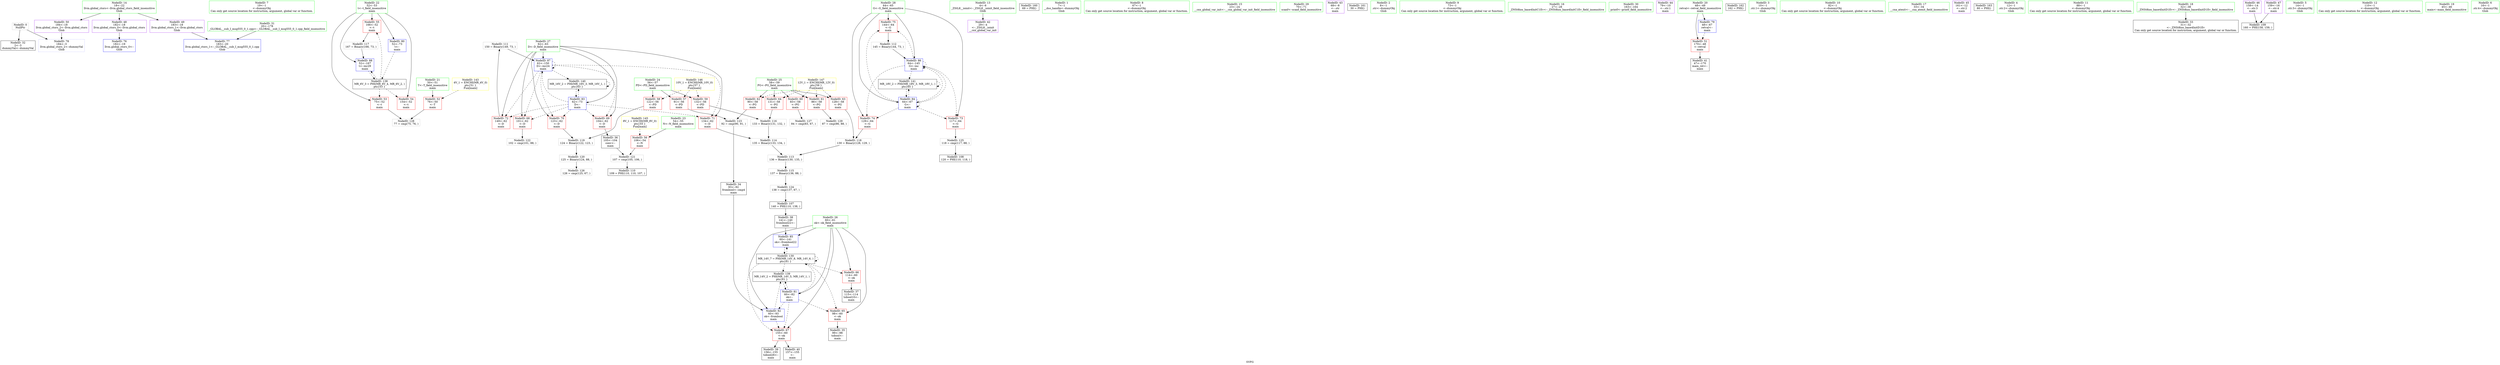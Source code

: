 digraph "SVFG" {
	label="SVFG";

	Node0x561caaa64560 [shape=record,color=grey,label="{NodeID: 0\nNullPtr}"];
	Node0x561caaa64560 -> Node0x561caaa7a290[style=solid];
	Node0x561caaa64560 -> Node0x561caaa7d960[style=solid];
	Node0x561caaa65520 [shape=record,color=green,label="{NodeID: 7\n19\<--1\n\<--dummyObj\nCan only get source location for instruction, argument, global var or function.}"];
	Node0x561caaa65330 [shape=record,color=green,label="{NodeID: 14\n18\<--22\nllvm.global_ctors\<--llvm.global_ctors_field_insensitive\nGlob }"];
	Node0x561caaa65330 -> Node0x561caaa7c010[style=solid];
	Node0x561caaa65330 -> Node0x561caaa7c110[style=solid];
	Node0x561caaa65330 -> Node0x561caaa7c210[style=solid];
	Node0x561caaa65d20 [shape=record,color=green,label="{NodeID: 21\n50\<--51\nT\<--T_field_insensitive\nmain\n}"];
	Node0x561caaa65d20 -> Node0x561caaa7c3e0[style=solid];
	Node0x561caaa80e30 [shape=record,color=grey,label="{NodeID: 111\n150 = Binary(149, 73, )\n}"];
	Node0x561caaa80e30 -> Node0x561caaa7e0e0[style=solid];
	Node0x561caaa79ef0 [shape=record,color=green,label="{NodeID: 28\n64\<--65\nG\<--G_field_insensitive\nmain\n}"];
	Node0x561caaa79ef0 -> Node0x561caaa7d4f0[style=solid];
	Node0x561caaa79ef0 -> Node0x561caaa7d5c0[style=solid];
	Node0x561caaa79ef0 -> Node0x561caaa7d690[style=solid];
	Node0x561caaa79ef0 -> Node0x561caaa7de70[style=solid];
	Node0x561caaa79ef0 -> Node0x561caaa7e010[style=solid];
	Node0x561caaa818b0 [shape=record,color=grey,label="{NodeID: 118\n130 = Binary(128, 129, )\n}"];
	Node0x561caaa818b0 -> Node0x561caaa81130[style=solid];
	Node0x561caaa7a560 [shape=record,color=black,label="{NodeID: 35\n99\<--98\ntobool\<--\nmain\n}"];
	Node0x561caaa7bb10 [shape=record,color=grey,label="{NodeID: 125\n118 = cmp(117, 88, )\n}"];
	Node0x561caaa7bb10 -> Node0x561caaa7fd10[style=solid];
	Node0x561caaa7ab10 [shape=record,color=purple,label="{NodeID: 42\n29\<--4\n\<--_ZStL8__ioinit\n__cxx_global_var_init\n}"];
	Node0x561caaa7c110 [shape=record,color=purple,label="{NodeID: 49\n183\<--18\nllvm.global_ctors_1\<--llvm.global_ctors\nGlob }"];
	Node0x561caaa7c110 -> Node0x561caaa7d860[style=solid];
	Node0x561caaa8a100 [shape=record,color=black,label="{NodeID: 139\nMR_14V_2 = PHI(MR_14V_5, MR_14V_1, )\npts\{61 \}\n}"];
	Node0x561caaa8a100 -> Node0x561caaa7dc00[style=dashed];
	Node0x561caaa7c720 [shape=record,color=red,label="{NodeID: 56\n106\<--54\n\<--N\nmain\n}"];
	Node0x561caaa7c720 -> Node0x561caaa81d30[style=solid];
	Node0x561caaa8bdc0 [shape=record,color=yellow,style=double,label="{NodeID: 146\n10V_1 = ENCHI(MR_10V_0)\npts\{57 \}\nFun[main]}"];
	Node0x561caaa8bdc0 -> Node0x561caaa7c7f0[style=dashed];
	Node0x561caaa8bdc0 -> Node0x561caaa7c8c0[style=dashed];
	Node0x561caaa8bdc0 -> Node0x561caaa7c990[style=dashed];
	Node0x561caaa7ccd0 [shape=record,color=red,label="{NodeID: 63\n128\<--58\n\<--PG\nmain\n}"];
	Node0x561caaa7ccd0 -> Node0x561caaa818b0[style=solid];
	Node0x561caaa7d280 [shape=record,color=red,label="{NodeID: 70\n123\<--62\n\<--D\nmain\n}"];
	Node0x561caaa7d280 -> Node0x561caaa81a30[style=solid];
	Node0x561caaa923d0 [shape=record,color=black,label="{NodeID: 160\n69 = PHI()\n}"];
	Node0x561caaa7d860 [shape=record,color=blue,label="{NodeID: 77\n183\<--20\nllvm.global_ctors_1\<--_GLOBAL__sub_I_msg555_0_1.cpp\nGlob }"];
	Node0x561caaa7de70 [shape=record,color=blue,label="{NodeID: 84\n64\<--67\nG\<--\nmain\n}"];
	Node0x561caaa7de70 -> Node0x561caaa7d4f0[style=dashed];
	Node0x561caaa7de70 -> Node0x561caaa7d5c0[style=dashed];
	Node0x561caaa7de70 -> Node0x561caaa7d690[style=dashed];
	Node0x561caaa7de70 -> Node0x561caaa7de70[style=dashed];
	Node0x561caaa7de70 -> Node0x561caaa7e010[style=dashed];
	Node0x561caaa7de70 -> Node0x561caaa8ab00[style=dashed];
	Node0x561caaa63670 [shape=record,color=green,label="{NodeID: 1\n7\<--1\n__dso_handle\<--dummyObj\nGlob }"];
	Node0x561caaa655b0 [shape=record,color=green,label="{NodeID: 8\n67\<--1\n\<--dummyObj\nCan only get source location for instruction, argument, global var or function.}"];
	Node0x561caaa649b0 [shape=record,color=green,label="{NodeID: 15\n23\<--24\n__cxx_global_var_init\<--__cxx_global_var_init_field_insensitive\n}"];
	Node0x561caaa65df0 [shape=record,color=green,label="{NodeID: 22\n52\<--53\nt\<--t_field_insensitive\nmain\n}"];
	Node0x561caaa65df0 -> Node0x561caaa7c4b0[style=solid];
	Node0x561caaa65df0 -> Node0x561caaa7c580[style=solid];
	Node0x561caaa65df0 -> Node0x561caaa7c650[style=solid];
	Node0x561caaa65df0 -> Node0x561caaa7db30[style=solid];
	Node0x561caaa65df0 -> Node0x561caaa7e1b0[style=solid];
	Node0x561caaa80fb0 [shape=record,color=grey,label="{NodeID: 112\n145 = Binary(144, 73, )\n}"];
	Node0x561caaa80fb0 -> Node0x561caaa7e010[style=solid];
	Node0x561caaa79fc0 [shape=record,color=green,label="{NodeID: 29\n70\<--71\nscanf\<--scanf_field_insensitive\n}"];
	Node0x561caaa81a30 [shape=record,color=grey,label="{NodeID: 119\n124 = Binary(122, 123, )\n}"];
	Node0x561caaa81a30 -> Node0x561caaa81bb0[style=solid];
	Node0x561caaa7a630 [shape=record,color=black,label="{NodeID: 36\n105\<--104\nconv\<--\nmain\n}"];
	Node0x561caaa7a630 -> Node0x561caaa81d30[style=solid];
	Node0x561caaa7bc90 [shape=record,color=grey,label="{NodeID: 126\n126 = cmp(125, 67, )\n}"];
	Node0x561caaa7abe0 [shape=record,color=purple,label="{NodeID: 43\n68\<--8\n\<--.str\nmain\n}"];
	Node0x561caaa7c210 [shape=record,color=purple,label="{NodeID: 50\n184\<--18\nllvm.global_ctors_2\<--llvm.global_ctors\nGlob }"];
	Node0x561caaa7c210 -> Node0x561caaa7d960[style=solid];
	Node0x561caaa8a600 [shape=record,color=black,label="{NodeID: 140\nMR_16V_2 = PHI(MR_16V_3, MR_16V_1, )\npts\{63 \}\n}"];
	Node0x561caaa8a600 -> Node0x561caaa7dda0[style=dashed];
	Node0x561caaa8a600 -> Node0x561caaa8a600[style=dashed];
	Node0x561caaa7c7f0 [shape=record,color=red,label="{NodeID: 57\n91\<--56\n\<--PD\nmain\n}"];
	Node0x561caaa7c7f0 -> Node0x561caaa7b810[style=solid];
	Node0x561caaa8bea0 [shape=record,color=yellow,style=double,label="{NodeID: 147\n12V_1 = ENCHI(MR_12V_0)\npts\{59 \}\nFun[main]}"];
	Node0x561caaa8bea0 -> Node0x561caaa7ca60[style=dashed];
	Node0x561caaa8bea0 -> Node0x561caaa7cb30[style=dashed];
	Node0x561caaa8bea0 -> Node0x561caaa7cc00[style=dashed];
	Node0x561caaa8bea0 -> Node0x561caaa7ccd0[style=dashed];
	Node0x561caaa8bea0 -> Node0x561caaa7cda0[style=dashed];
	Node0x561caaa7cda0 [shape=record,color=red,label="{NodeID: 64\n131\<--58\n\<--PG\nmain\n}"];
	Node0x561caaa7cda0 -> Node0x561caaa815b0[style=solid];
	Node0x561caaa7d350 [shape=record,color=red,label="{NodeID: 71\n134\<--62\n\<--D\nmain\n}"];
	Node0x561caaa7d350 -> Node0x561caaa812b0[style=solid];
	Node0x561caaa924d0 [shape=record,color=black,label="{NodeID: 161\n30 = PHI()\n}"];
	Node0x561caaa7d960 [shape=record,color=blue, style = dotted,label="{NodeID: 78\n184\<--3\nllvm.global_ctors_2\<--dummyVal\nGlob }"];
	Node0x561caaa7df40 [shape=record,color=blue,label="{NodeID: 85\n60\<--141\nok\<--frombool22\nmain\n}"];
	Node0x561caaa7df40 -> Node0x561caaa87400[style=dashed];
	Node0x561caaa648c0 [shape=record,color=green,label="{NodeID: 2\n8\<--1\n.str\<--dummyObj\nGlob }"];
	Node0x561caaa64d10 [shape=record,color=green,label="{NodeID: 9\n73\<--1\n\<--dummyObj\nCan only get source location for instruction, argument, global var or function.}"];
	Node0x561caaa64a80 [shape=record,color=green,label="{NodeID: 16\n27\<--28\n_ZNSt8ios_base4InitC1Ev\<--_ZNSt8ios_base4InitC1Ev_field_insensitive\n}"];
	Node0x561caaa79ae0 [shape=record,color=green,label="{NodeID: 23\n54\<--55\nN\<--N_field_insensitive\nmain\n}"];
	Node0x561caaa79ae0 -> Node0x561caaa7c720[style=solid];
	Node0x561caaa81130 [shape=record,color=grey,label="{NodeID: 113\n136 = Binary(130, 135, )\n}"];
	Node0x561caaa81130 -> Node0x561caaa81430[style=solid];
	Node0x561caaa7a090 [shape=record,color=green,label="{NodeID: 30\n163\<--164\nprintf\<--printf_field_insensitive\n}"];
	Node0x561caaa81bb0 [shape=record,color=grey,label="{NodeID: 120\n125 = Binary(124, 88, )\n}"];
	Node0x561caaa81bb0 -> Node0x561caaa7bc90[style=solid];
	Node0x561caaa7a700 [shape=record,color=black,label="{NodeID: 37\n115\<--114\ntobool10\<--\nmain\n}"];
	Node0x561caaa7be10 [shape=record,color=grey,label="{NodeID: 127\n84 = cmp(83, 67, )\n}"];
	Node0x561caaa7acb0 [shape=record,color=purple,label="{NodeID: 44\n79\<--10\n\<--.str.1\nmain\n}"];
	Node0x561caaa7c310 [shape=record,color=red,label="{NodeID: 51\n170\<--48\n\<--retval\nmain\n}"];
	Node0x561caaa7c310 -> Node0x561caaa7aa40[style=solid];
	Node0x561caaa8ab00 [shape=record,color=black,label="{NodeID: 141\nMR_18V_2 = PHI(MR_18V_3, MR_18V_1, )\npts\{65 \}\n}"];
	Node0x561caaa8ab00 -> Node0x561caaa7de70[style=dashed];
	Node0x561caaa8ab00 -> Node0x561caaa8ab00[style=dashed];
	Node0x561caaa7c8c0 [shape=record,color=red,label="{NodeID: 58\n122\<--56\n\<--PD\nmain\n}"];
	Node0x561caaa7c8c0 -> Node0x561caaa81a30[style=solid];
	Node0x561caaa7ce70 [shape=record,color=red,label="{NodeID: 65\n98\<--60\n\<--ok\nmain\n}"];
	Node0x561caaa7ce70 -> Node0x561caaa7a560[style=solid];
	Node0x561caaa7d420 [shape=record,color=red,label="{NodeID: 72\n149\<--62\n\<--D\nmain\n}"];
	Node0x561caaa7d420 -> Node0x561caaa80e30[style=solid];
	Node0x561caaa925d0 [shape=record,color=black,label="{NodeID: 162\n162 = PHI()\n}"];
	Node0x561caaa7da60 [shape=record,color=blue,label="{NodeID: 79\n48\<--67\nretval\<--\nmain\n}"];
	Node0x561caaa7da60 -> Node0x561caaa7c310[style=dashed];
	Node0x561caaa7e010 [shape=record,color=blue,label="{NodeID: 86\n64\<--145\nG\<--inc\nmain\n}"];
	Node0x561caaa7e010 -> Node0x561caaa7d4f0[style=dashed];
	Node0x561caaa7e010 -> Node0x561caaa7d5c0[style=dashed];
	Node0x561caaa7e010 -> Node0x561caaa7d690[style=dashed];
	Node0x561caaa7e010 -> Node0x561caaa7de70[style=dashed];
	Node0x561caaa7e010 -> Node0x561caaa7e010[style=dashed];
	Node0x561caaa7e010 -> Node0x561caaa8ab00[style=dashed];
	Node0x561caaa65f40 [shape=record,color=green,label="{NodeID: 3\n10\<--1\n.str.1\<--dummyObj\nGlob }"];
	Node0x561caaa64da0 [shape=record,color=green,label="{NodeID: 10\n82\<--1\n\<--dummyObj\nCan only get source location for instruction, argument, global var or function.}"];
	Node0x561caaa64b50 [shape=record,color=green,label="{NodeID: 17\n33\<--34\n__cxa_atexit\<--__cxa_atexit_field_insensitive\n}"];
	Node0x561caa8d5310 [shape=record,color=black,label="{NodeID: 107\n140 = PHI(110, 138, )\n}"];
	Node0x561caa8d5310 -> Node0x561caaa7a7d0[style=solid];
	Node0x561caaa79bb0 [shape=record,color=green,label="{NodeID: 24\n56\<--57\nPD\<--PD_field_insensitive\nmain\n}"];
	Node0x561caaa79bb0 -> Node0x561caaa7c7f0[style=solid];
	Node0x561caaa79bb0 -> Node0x561caaa7c8c0[style=solid];
	Node0x561caaa79bb0 -> Node0x561caaa7c990[style=solid];
	Node0x561caaa812b0 [shape=record,color=grey,label="{NodeID: 114\n135 = Binary(133, 134, )\n}"];
	Node0x561caaa812b0 -> Node0x561caaa81130[style=solid];
	Node0x561caaa7a190 [shape=record,color=green,label="{NodeID: 31\n20\<--178\n_GLOBAL__sub_I_msg555_0_1.cpp\<--_GLOBAL__sub_I_msg555_0_1.cpp_field_insensitive\n}"];
	Node0x561caaa7a190 -> Node0x561caaa7d860[style=solid];
	Node0x561caaa81d30 [shape=record,color=grey,label="{NodeID: 121\n107 = cmp(105, 106, )\n}"];
	Node0x561caaa81d30 -> Node0x561caaa80850[style=solid];
	Node0x561caaa7a7d0 [shape=record,color=black,label="{NodeID: 38\n141\<--140\nfrombool22\<--\nmain\n}"];
	Node0x561caaa7a7d0 -> Node0x561caaa7df40[style=solid];
	Node0x561caaa83000 [shape=record,color=grey,label="{NodeID: 128\n77 = cmp(75, 76, )\n}"];
	Node0x561caaa7ad80 [shape=record,color=purple,label="{NodeID: 45\n161\<--12\n\<--.str.2\nmain\n}"];
	Node0x561caaa7c3e0 [shape=record,color=red,label="{NodeID: 52\n76\<--50\n\<--T\nmain\n}"];
	Node0x561caaa7c3e0 -> Node0x561caaa83000[style=solid];
	Node0x561caaa7c990 [shape=record,color=red,label="{NodeID: 59\n132\<--56\n\<--PD\nmain\n}"];
	Node0x561caaa7c990 -> Node0x561caaa815b0[style=solid];
	Node0x561caaa7cf40 [shape=record,color=red,label="{NodeID: 66\n114\<--60\n\<--ok\nmain\n}"];
	Node0x561caaa7cf40 -> Node0x561caaa7a700[style=solid];
	Node0x561caaa7d4f0 [shape=record,color=red,label="{NodeID: 73\n117\<--64\n\<--G\nmain\n}"];
	Node0x561caaa7d4f0 -> Node0x561caaa7bb10[style=solid];
	Node0x561caaa926d0 [shape=record,color=black,label="{NodeID: 163\n80 = PHI()\n}"];
	Node0x561caaa7db30 [shape=record,color=blue,label="{NodeID: 80\n52\<--73\nt\<--\nmain\n}"];
	Node0x561caaa7db30 -> Node0x561caaa89c00[style=dashed];
	Node0x561caaa7e0e0 [shape=record,color=blue,label="{NodeID: 87\n62\<--150\nD\<--inc24\nmain\n}"];
	Node0x561caaa7e0e0 -> Node0x561caaa7d0e0[style=dashed];
	Node0x561caaa7e0e0 -> Node0x561caaa7d1b0[style=dashed];
	Node0x561caaa7e0e0 -> Node0x561caaa7d280[style=dashed];
	Node0x561caaa7e0e0 -> Node0x561caaa7d350[style=dashed];
	Node0x561caaa7e0e0 -> Node0x561caaa7d420[style=dashed];
	Node0x561caaa7e0e0 -> Node0x561caaa7e0e0[style=dashed];
	Node0x561caaa7e0e0 -> Node0x561caaa8a600[style=dashed];
	Node0x561caaa64700 [shape=record,color=green,label="{NodeID: 4\n12\<--1\n.str.2\<--dummyObj\nGlob }"];
	Node0x561caaa64e70 [shape=record,color=green,label="{NodeID: 11\n88\<--1\n\<--dummyObj\nCan only get source location for instruction, argument, global var or function.}"];
	Node0x561caaa64c20 [shape=record,color=green,label="{NodeID: 18\n32\<--38\n_ZNSt8ios_base4InitD1Ev\<--_ZNSt8ios_base4InitD1Ev_field_insensitive\n}"];
	Node0x561caaa64c20 -> Node0x561caaa7a390[style=solid];
	Node0x561caaa7fd10 [shape=record,color=black,label="{NodeID: 108\n120 = PHI(110, 118, )\n}"];
	Node0x561caaa79c80 [shape=record,color=green,label="{NodeID: 25\n58\<--59\nPG\<--PG_field_insensitive\nmain\n}"];
	Node0x561caaa79c80 -> Node0x561caaa7ca60[style=solid];
	Node0x561caaa79c80 -> Node0x561caaa7cb30[style=solid];
	Node0x561caaa79c80 -> Node0x561caaa7cc00[style=solid];
	Node0x561caaa79c80 -> Node0x561caaa7ccd0[style=solid];
	Node0x561caaa79c80 -> Node0x561caaa7cda0[style=solid];
	Node0x561caaa81430 [shape=record,color=grey,label="{NodeID: 115\n137 = Binary(136, 88, )\n}"];
	Node0x561caaa81430 -> Node0x561caaa7b990[style=solid];
	Node0x561caaa7a290 [shape=record,color=black,label="{NodeID: 32\n2\<--3\ndummyVal\<--dummyVal\n}"];
	Node0x561caaa81eb0 [shape=record,color=grey,label="{NodeID: 122\n102 = cmp(101, 88, )\n}"];
	Node0x561caaa7a8a0 [shape=record,color=black,label="{NodeID: 39\n156\<--155\ntobool26\<--\nmain\n}"];
	Node0x561caaa83100 [shape=record,color=grey,label="{NodeID: 129\n87 = cmp(86, 88, )\n}"];
	Node0x561caaa7ae50 [shape=record,color=purple,label="{NodeID: 46\n158\<--14\n\<--.str.3\nmain\n}"];
	Node0x561caaa7ae50 -> Node0x561caaa802b0[style=solid];
	Node0x561caaa7c4b0 [shape=record,color=red,label="{NodeID: 53\n75\<--52\n\<--t\nmain\n}"];
	Node0x561caaa7c4b0 -> Node0x561caaa83000[style=solid];
	Node0x561caaa8bb20 [shape=record,color=yellow,style=double,label="{NodeID: 143\n4V_1 = ENCHI(MR_4V_0)\npts\{51 \}\nFun[main]}"];
	Node0x561caaa8bb20 -> Node0x561caaa7c3e0[style=dashed];
	Node0x561caaa7ca60 [shape=record,color=red,label="{NodeID: 60\n83\<--58\n\<--PG\nmain\n}"];
	Node0x561caaa7ca60 -> Node0x561caaa7be10[style=solid];
	Node0x561caaa7d010 [shape=record,color=red,label="{NodeID: 67\n155\<--60\n\<--ok\nmain\n}"];
	Node0x561caaa7d010 -> Node0x561caaa7a8a0[style=solid];
	Node0x561caaa7d010 -> Node0x561caaa7a970[style=solid];
	Node0x561caaa7d5c0 [shape=record,color=red,label="{NodeID: 74\n129\<--64\n\<--G\nmain\n}"];
	Node0x561caaa7d5c0 -> Node0x561caaa818b0[style=solid];
	Node0x561caaa7dc00 [shape=record,color=blue,label="{NodeID: 81\n60\<--82\nok\<--\nmain\n}"];
	Node0x561caaa7dc00 -> Node0x561caaa7ce70[style=dashed];
	Node0x561caaa7dc00 -> Node0x561caaa7d010[style=dashed];
	Node0x561caaa7dc00 -> Node0x561caaa7dcd0[style=dashed];
	Node0x561caaa7dc00 -> Node0x561caaa87400[style=dashed];
	Node0x561caaa7dc00 -> Node0x561caaa8a100[style=dashed];
	Node0x561caaa7e1b0 [shape=record,color=blue,label="{NodeID: 88\n52\<--167\nt\<--inc29\nmain\n}"];
	Node0x561caaa7e1b0 -> Node0x561caaa89c00[style=dashed];
	Node0x561caaa64fe0 [shape=record,color=green,label="{NodeID: 5\n14\<--1\n.str.3\<--dummyObj\nGlob }"];
	Node0x561caaa65190 [shape=record,color=green,label="{NodeID: 12\n110\<--1\n\<--dummyObj\nCan only get source location for instruction, argument, global var or function.}"];
	Node0x561caaa65b80 [shape=record,color=green,label="{NodeID: 19\n45\<--46\nmain\<--main_field_insensitive\n}"];
	Node0x561caaa802b0 [shape=record,color=black,label="{NodeID: 109\n160 = PHI(158, 159, )\n}"];
	Node0x561caaa79d50 [shape=record,color=green,label="{NodeID: 26\n60\<--61\nok\<--ok_field_insensitive\nmain\n}"];
	Node0x561caaa79d50 -> Node0x561caaa7ce70[style=solid];
	Node0x561caaa79d50 -> Node0x561caaa7cf40[style=solid];
	Node0x561caaa79d50 -> Node0x561caaa7d010[style=solid];
	Node0x561caaa79d50 -> Node0x561caaa7dc00[style=solid];
	Node0x561caaa79d50 -> Node0x561caaa7dcd0[style=solid];
	Node0x561caaa79d50 -> Node0x561caaa7df40[style=solid];
	Node0x561caaa815b0 [shape=record,color=grey,label="{NodeID: 116\n133 = Binary(131, 132, )\n}"];
	Node0x561caaa815b0 -> Node0x561caaa812b0[style=solid];
	Node0x561caaa7a390 [shape=record,color=black,label="{NodeID: 33\n31\<--32\n\<--_ZNSt8ios_base4InitD1Ev\nCan only get source location for instruction, argument, global var or function.}"];
	Node0x561caaa7b810 [shape=record,color=grey,label="{NodeID: 123\n92 = cmp(90, 91, )\n}"];
	Node0x561caaa7b810 -> Node0x561caaa7a490[style=solid];
	Node0x561caaa7a970 [shape=record,color=black,label="{NodeID: 40\n157\<--155\n\<--\nmain\n}"];
	Node0x561caaa87400 [shape=record,color=black,label="{NodeID: 130\nMR_14V_7 = PHI(MR_14V_8, MR_14V_6, )\npts\{61 \}\n}"];
	Node0x561caaa87400 -> Node0x561caaa7ce70[style=dashed];
	Node0x561caaa87400 -> Node0x561caaa7cf40[style=dashed];
	Node0x561caaa87400 -> Node0x561caaa7d010[style=dashed];
	Node0x561caaa87400 -> Node0x561caaa7df40[style=dashed];
	Node0x561caaa87400 -> Node0x561caaa87400[style=dashed];
	Node0x561caaa87400 -> Node0x561caaa8a100[style=dashed];
	Node0x561caaa7af20 [shape=record,color=purple,label="{NodeID: 47\n159\<--16\n\<--.str.4\nmain\n}"];
	Node0x561caaa7af20 -> Node0x561caaa802b0[style=solid];
	Node0x561caaa7c580 [shape=record,color=red,label="{NodeID: 54\n154\<--52\n\<--t\nmain\n}"];
	Node0x561caaa7cb30 [shape=record,color=red,label="{NodeID: 61\n86\<--58\n\<--PG\nmain\n}"];
	Node0x561caaa7cb30 -> Node0x561caaa83100[style=solid];
	Node0x561caaa7d0e0 [shape=record,color=red,label="{NodeID: 68\n101\<--62\n\<--D\nmain\n}"];
	Node0x561caaa7d0e0 -> Node0x561caaa81eb0[style=solid];
	Node0x561caaa7d690 [shape=record,color=red,label="{NodeID: 75\n144\<--64\n\<--G\nmain\n}"];
	Node0x561caaa7d690 -> Node0x561caaa80fb0[style=solid];
	Node0x561caaa7dcd0 [shape=record,color=blue,label="{NodeID: 82\n60\<--93\nok\<--frombool\nmain\n}"];
	Node0x561caaa7dcd0 -> Node0x561caaa7d010[style=dashed];
	Node0x561caaa7dcd0 -> Node0x561caaa8a100[style=dashed];
	Node0x561caaa65070 [shape=record,color=green,label="{NodeID: 6\n16\<--1\n.str.4\<--dummyObj\nGlob }"];
	Node0x561caaa65260 [shape=record,color=green,label="{NodeID: 13\n4\<--6\n_ZStL8__ioinit\<--_ZStL8__ioinit_field_insensitive\nGlob }"];
	Node0x561caaa65260 -> Node0x561caaa7ab10[style=solid];
	Node0x561caaa65c50 [shape=record,color=green,label="{NodeID: 20\n48\<--49\nretval\<--retval_field_insensitive\nmain\n}"];
	Node0x561caaa65c50 -> Node0x561caaa7c310[style=solid];
	Node0x561caaa65c50 -> Node0x561caaa7da60[style=solid];
	Node0x561caaa80850 [shape=record,color=black,label="{NodeID: 110\n109 = PHI(110, 110, 107, )\n}"];
	Node0x561caaa79e20 [shape=record,color=green,label="{NodeID: 27\n62\<--63\nD\<--D_field_insensitive\nmain\n}"];
	Node0x561caaa79e20 -> Node0x561caaa7d0e0[style=solid];
	Node0x561caaa79e20 -> Node0x561caaa7d1b0[style=solid];
	Node0x561caaa79e20 -> Node0x561caaa7d280[style=solid];
	Node0x561caaa79e20 -> Node0x561caaa7d350[style=solid];
	Node0x561caaa79e20 -> Node0x561caaa7d420[style=solid];
	Node0x561caaa79e20 -> Node0x561caaa7dda0[style=solid];
	Node0x561caaa79e20 -> Node0x561caaa7e0e0[style=solid];
	Node0x561caaa81730 [shape=record,color=grey,label="{NodeID: 117\n167 = Binary(166, 73, )\n}"];
	Node0x561caaa81730 -> Node0x561caaa7e1b0[style=solid];
	Node0x561caaa7a490 [shape=record,color=black,label="{NodeID: 34\n93\<--92\nfrombool\<--cmp4\nmain\n}"];
	Node0x561caaa7a490 -> Node0x561caaa7dcd0[style=solid];
	Node0x561caaa7b990 [shape=record,color=grey,label="{NodeID: 124\n138 = cmp(137, 67, )\n}"];
	Node0x561caaa7b990 -> Node0x561caa8d5310[style=solid];
	Node0x561caaa7aa40 [shape=record,color=black,label="{NodeID: 41\n47\<--170\nmain_ret\<--\nmain\n}"];
	Node0x561caaa7c010 [shape=record,color=purple,label="{NodeID: 48\n182\<--18\nllvm.global_ctors_0\<--llvm.global_ctors\nGlob }"];
	Node0x561caaa7c010 -> Node0x561caaa7d760[style=solid];
	Node0x561caaa89c00 [shape=record,color=black,label="{NodeID: 138\nMR_6V_3 = PHI(MR_6V_4, MR_6V_2, )\npts\{53 \}\n}"];
	Node0x561caaa89c00 -> Node0x561caaa7c4b0[style=dashed];
	Node0x561caaa89c00 -> Node0x561caaa7c580[style=dashed];
	Node0x561caaa89c00 -> Node0x561caaa7c650[style=dashed];
	Node0x561caaa89c00 -> Node0x561caaa7e1b0[style=dashed];
	Node0x561caaa7c650 [shape=record,color=red,label="{NodeID: 55\n166\<--52\n\<--t\nmain\n}"];
	Node0x561caaa7c650 -> Node0x561caaa81730[style=solid];
	Node0x561caaa8bce0 [shape=record,color=yellow,style=double,label="{NodeID: 145\n8V_1 = ENCHI(MR_8V_0)\npts\{55 \}\nFun[main]}"];
	Node0x561caaa8bce0 -> Node0x561caaa7c720[style=dashed];
	Node0x561caaa7cc00 [shape=record,color=red,label="{NodeID: 62\n90\<--58\n\<--PG\nmain\n}"];
	Node0x561caaa7cc00 -> Node0x561caaa7b810[style=solid];
	Node0x561caaa7d1b0 [shape=record,color=red,label="{NodeID: 69\n104\<--62\n\<--D\nmain\n}"];
	Node0x561caaa7d1b0 -> Node0x561caaa7a630[style=solid];
	Node0x561caaa7d760 [shape=record,color=blue,label="{NodeID: 76\n182\<--19\nllvm.global_ctors_0\<--\nGlob }"];
	Node0x561caaa7dda0 [shape=record,color=blue,label="{NodeID: 83\n62\<--73\nD\<--\nmain\n}"];
	Node0x561caaa7dda0 -> Node0x561caaa7d0e0[style=dashed];
	Node0x561caaa7dda0 -> Node0x561caaa7d1b0[style=dashed];
	Node0x561caaa7dda0 -> Node0x561caaa7d280[style=dashed];
	Node0x561caaa7dda0 -> Node0x561caaa7d350[style=dashed];
	Node0x561caaa7dda0 -> Node0x561caaa7d420[style=dashed];
	Node0x561caaa7dda0 -> Node0x561caaa7e0e0[style=dashed];
	Node0x561caaa7dda0 -> Node0x561caaa8a600[style=dashed];
}

